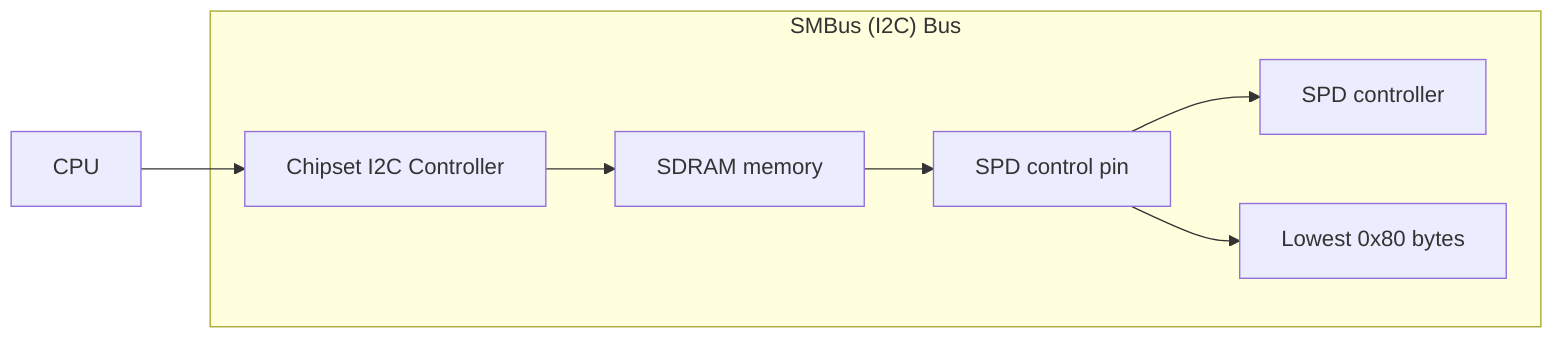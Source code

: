 flowchart LR;
  CPU-->chip["Chipset I2C Controller"]
  subgraph i2c ["SMBus (I2C) Bus"]
  chip-->dram["SDRAM memory"]
  dram-->spd["SPD control pin"]
  spd-->spdmod["SPD controller"]
  spd-->data["Lowest 0x80 bytes"]
  end